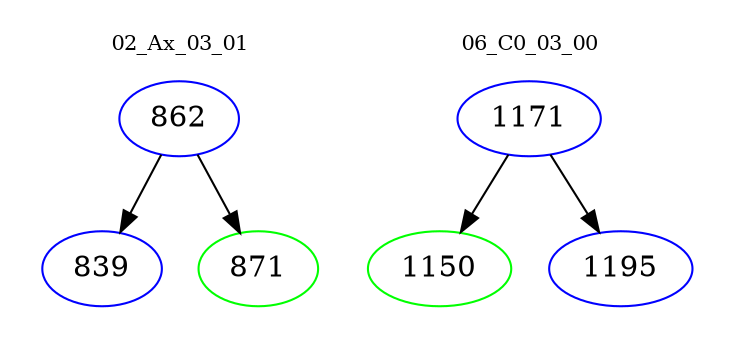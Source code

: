digraph{
subgraph cluster_0 {
color = white
label = "02_Ax_03_01";
fontsize=10;
T0_862 [label="862", color="blue"]
T0_862 -> T0_839 [color="black"]
T0_839 [label="839", color="blue"]
T0_862 -> T0_871 [color="black"]
T0_871 [label="871", color="green"]
}
subgraph cluster_1 {
color = white
label = "06_C0_03_00";
fontsize=10;
T1_1171 [label="1171", color="blue"]
T1_1171 -> T1_1150 [color="black"]
T1_1150 [label="1150", color="green"]
T1_1171 -> T1_1195 [color="black"]
T1_1195 [label="1195", color="blue"]
}
}
